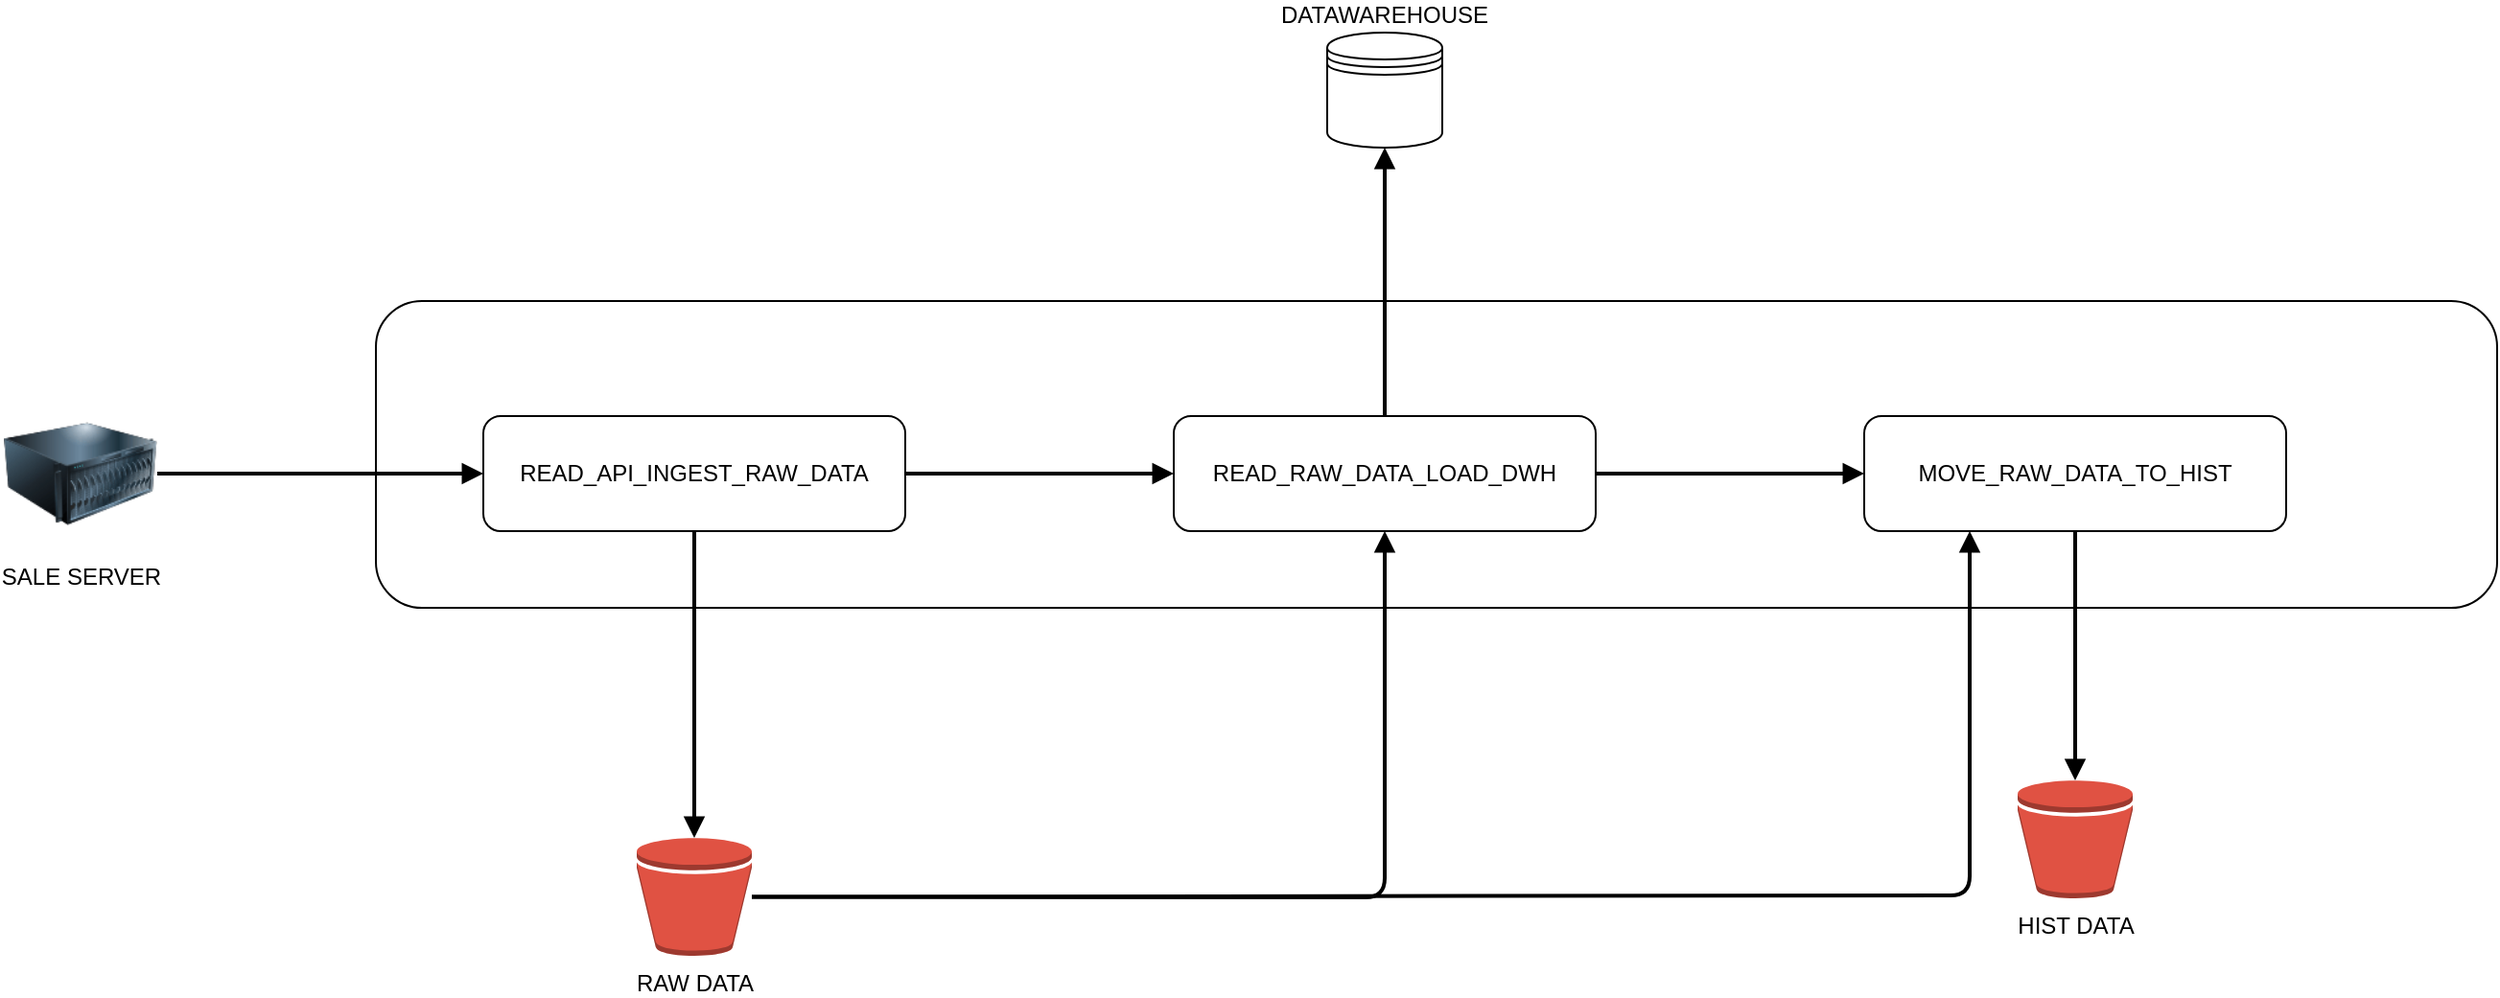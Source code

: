 <mxfile>
    <diagram id="g-2jq3_PkM0sLgQm_lZV" name="Page-1">
        <mxGraphModel dx="1308" dy="1991" grid="1" gridSize="10" guides="1" tooltips="1" connect="1" arrows="1" fold="1" page="1" pageScale="1" pageWidth="827" pageHeight="1169" math="0" shadow="0">
            <root>
                <mxCell id="0"/>
                <mxCell id="1" parent="0"/>
                <mxCell id="24" value="" style="rounded=1;whiteSpace=wrap;html=1;fillColor=none;" vertex="1" parent="1">
                    <mxGeometry x="314" y="40" width="1106" height="160" as="geometry"/>
                </mxCell>
                <mxCell id="13" style="edgeStyle=none;html=1;entryX=0;entryY=0.5;entryDx=0;entryDy=0;strokeWidth=2;endArrow=block;endFill=1;" edge="1" parent="1" source="2" target="12">
                    <mxGeometry relative="1" as="geometry"/>
                </mxCell>
                <mxCell id="2" value="SALE SERVER" style="image;html=1;image=img/lib/clip_art/computers/Server_128x128.png;labelBackgroundColor=#FFFFFF;fontColor=#000000;" parent="1" vertex="1">
                    <mxGeometry x="120" y="90" width="80" height="80" as="geometry"/>
                </mxCell>
                <mxCell id="5" value="DATAWAREHOUSE" style="shape=datastore;whiteSpace=wrap;html=1;labelPosition=center;verticalLabelPosition=top;align=center;verticalAlign=bottom;labelBackgroundColor=#FFFFFF;fontColor=#000000;" parent="1" vertex="1">
                    <mxGeometry x="810" y="-100" width="60" height="60" as="geometry"/>
                </mxCell>
                <mxCell id="18" style="edgeStyle=none;html=1;entryX=0.5;entryY=1;entryDx=0;entryDy=0;strokeWidth=2;endArrow=block;endFill=1;" edge="1" parent="1" source="7" target="15">
                    <mxGeometry relative="1" as="geometry">
                        <Array as="points">
                            <mxPoint x="840" y="351"/>
                        </Array>
                    </mxGeometry>
                </mxCell>
                <mxCell id="21" style="html=1;entryX=0.25;entryY=1;entryDx=0;entryDy=0;strokeWidth=2;endArrow=block;endFill=1;" edge="1" parent="1" source="7" target="19">
                    <mxGeometry relative="1" as="geometry">
                        <Array as="points">
                            <mxPoint x="1145" y="350"/>
                        </Array>
                    </mxGeometry>
                </mxCell>
                <mxCell id="7" value="RAW DATA" style="outlineConnect=0;dashed=0;verticalLabelPosition=bottom;verticalAlign=top;align=center;html=1;shape=mxgraph.aws3.bucket;fillColor=#E05243;gradientColor=none;fontColor=#000000;labelBackgroundColor=#FFFFFF;" parent="1" vertex="1">
                    <mxGeometry x="450" y="320" width="60" height="61.5" as="geometry"/>
                </mxCell>
                <mxCell id="11" value="" style="shape=image;verticalLabelPosition=bottom;labelBackgroundColor=default;verticalAlign=top;aspect=fixed;imageAspect=0;image=https://www.svgrepo.com/show/353380/airflow.svg;" parent="1" vertex="1">
                    <mxGeometry x="320" width="80" height="80" as="geometry"/>
                </mxCell>
                <mxCell id="14" style="edgeStyle=none;html=1;entryX=0.5;entryY=0;entryDx=0;entryDy=0;entryPerimeter=0;strokeWidth=2;endArrow=block;endFill=1;" edge="1" parent="1" source="12" target="7">
                    <mxGeometry relative="1" as="geometry"/>
                </mxCell>
                <mxCell id="17" style="edgeStyle=none;html=1;strokeWidth=2;endArrow=block;endFill=1;" edge="1" parent="1" source="12" target="15">
                    <mxGeometry relative="1" as="geometry"/>
                </mxCell>
                <mxCell id="12" value="READ_API_INGEST_RAW_DATA" style="rounded=1;whiteSpace=wrap;html=1;" vertex="1" parent="1">
                    <mxGeometry x="370" y="100" width="220" height="60" as="geometry"/>
                </mxCell>
                <mxCell id="16" style="edgeStyle=none;html=1;labelPosition=center;verticalLabelPosition=top;align=center;verticalAlign=bottom;strokeWidth=2;endArrow=block;endFill=1;" edge="1" parent="1" source="15" target="5">
                    <mxGeometry relative="1" as="geometry"/>
                </mxCell>
                <mxCell id="20" style="edgeStyle=entityRelationEdgeStyle;html=1;entryX=0;entryY=0.5;entryDx=0;entryDy=0;strokeWidth=2;endArrow=block;endFill=1;" edge="1" parent="1" source="15" target="19">
                    <mxGeometry relative="1" as="geometry"/>
                </mxCell>
                <mxCell id="15" value="READ_RAW_DATA_LOAD_DWH" style="rounded=1;whiteSpace=wrap;html=1;" vertex="1" parent="1">
                    <mxGeometry x="730" y="100" width="220" height="60" as="geometry"/>
                </mxCell>
                <mxCell id="23" style="edgeStyle=none;html=1;entryX=0.5;entryY=0;entryDx=0;entryDy=0;entryPerimeter=0;strokeWidth=2;endArrow=block;endFill=1;" edge="1" parent="1" source="19" target="22">
                    <mxGeometry relative="1" as="geometry"/>
                </mxCell>
                <mxCell id="19" value="MOVE_RAW_DATA_TO_HIST" style="rounded=1;whiteSpace=wrap;html=1;" vertex="1" parent="1">
                    <mxGeometry x="1090" y="100" width="220" height="60" as="geometry"/>
                </mxCell>
                <mxCell id="22" value="HIST DATA" style="outlineConnect=0;dashed=0;verticalLabelPosition=bottom;verticalAlign=top;align=center;html=1;shape=mxgraph.aws3.bucket;fillColor=#E05243;gradientColor=none;fontColor=#000000;labelBackgroundColor=#FFFFFF;" vertex="1" parent="1">
                    <mxGeometry x="1170" y="290" width="60" height="61.5" as="geometry"/>
                </mxCell>
            </root>
        </mxGraphModel>
    </diagram>
</mxfile>